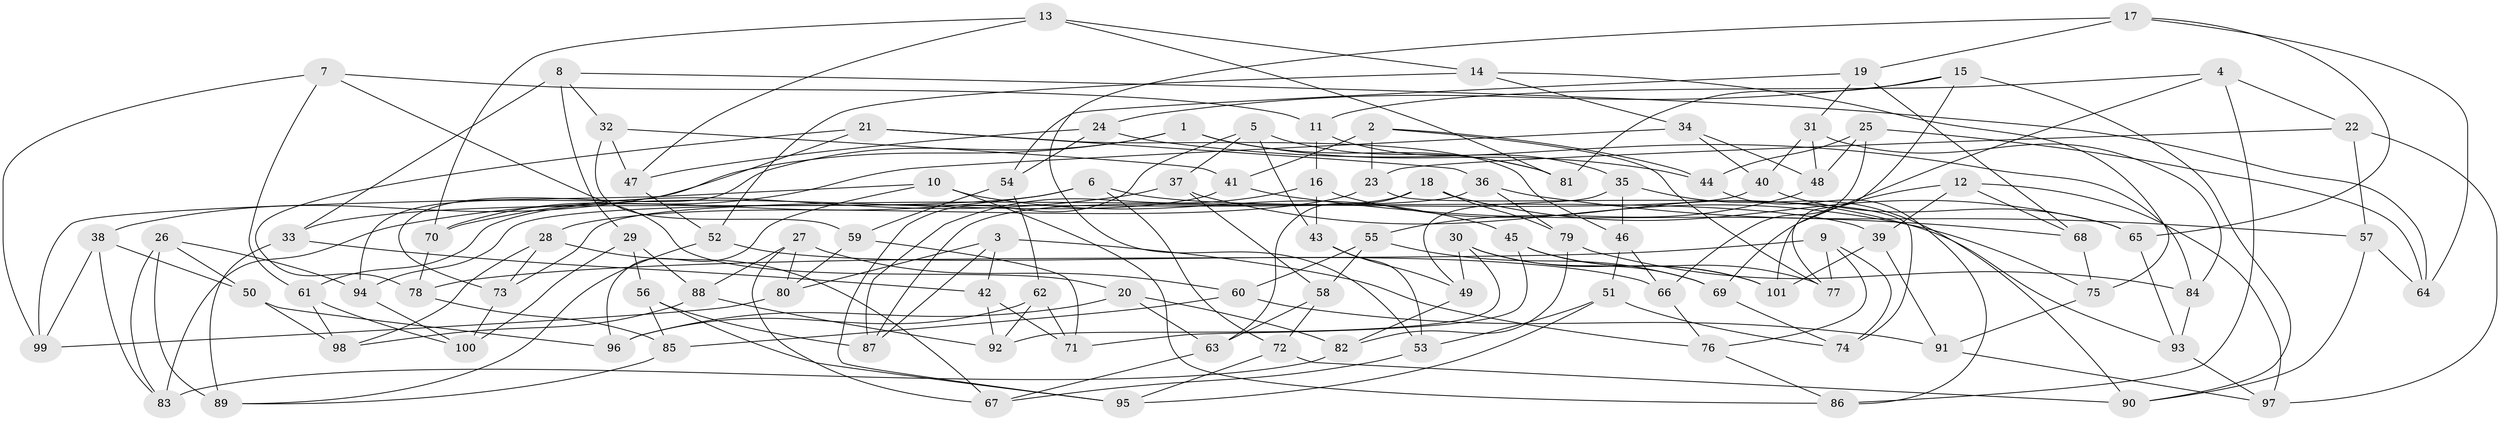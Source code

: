// coarse degree distribution, {6: 0.6031746031746031, 4: 0.3968253968253968}
// Generated by graph-tools (version 1.1) at 2025/42/03/06/25 10:42:25]
// undirected, 101 vertices, 202 edges
graph export_dot {
graph [start="1"]
  node [color=gray90,style=filled];
  1;
  2;
  3;
  4;
  5;
  6;
  7;
  8;
  9;
  10;
  11;
  12;
  13;
  14;
  15;
  16;
  17;
  18;
  19;
  20;
  21;
  22;
  23;
  24;
  25;
  26;
  27;
  28;
  29;
  30;
  31;
  32;
  33;
  34;
  35;
  36;
  37;
  38;
  39;
  40;
  41;
  42;
  43;
  44;
  45;
  46;
  47;
  48;
  49;
  50;
  51;
  52;
  53;
  54;
  55;
  56;
  57;
  58;
  59;
  60;
  61;
  62;
  63;
  64;
  65;
  66;
  67;
  68;
  69;
  70;
  71;
  72;
  73;
  74;
  75;
  76;
  77;
  78;
  79;
  80;
  81;
  82;
  83;
  84;
  85;
  86;
  87;
  88;
  89;
  90;
  91;
  92;
  93;
  94;
  95;
  96;
  97;
  98;
  99;
  100;
  101;
  1 -- 73;
  1 -- 44;
  1 -- 38;
  1 -- 81;
  2 -- 41;
  2 -- 44;
  2 -- 23;
  2 -- 77;
  3 -- 80;
  3 -- 42;
  3 -- 76;
  3 -- 87;
  4 -- 86;
  4 -- 101;
  4 -- 22;
  4 -- 11;
  5 -- 81;
  5 -- 43;
  5 -- 37;
  5 -- 95;
  6 -- 33;
  6 -- 72;
  6 -- 39;
  6 -- 83;
  7 -- 99;
  7 -- 11;
  7 -- 61;
  7 -- 20;
  8 -- 29;
  8 -- 32;
  8 -- 33;
  8 -- 64;
  9 -- 74;
  9 -- 77;
  9 -- 76;
  9 -- 78;
  10 -- 99;
  10 -- 45;
  10 -- 96;
  10 -- 86;
  11 -- 35;
  11 -- 16;
  12 -- 68;
  12 -- 69;
  12 -- 39;
  12 -- 97;
  13 -- 47;
  13 -- 70;
  13 -- 14;
  13 -- 81;
  14 -- 34;
  14 -- 52;
  14 -- 75;
  15 -- 81;
  15 -- 90;
  15 -- 77;
  15 -- 24;
  16 -- 43;
  16 -- 87;
  16 -- 93;
  17 -- 65;
  17 -- 64;
  17 -- 53;
  17 -- 19;
  18 -- 79;
  18 -- 63;
  18 -- 87;
  18 -- 65;
  19 -- 31;
  19 -- 54;
  19 -- 68;
  20 -- 82;
  20 -- 63;
  20 -- 96;
  21 -- 78;
  21 -- 94;
  21 -- 36;
  21 -- 46;
  22 -- 23;
  22 -- 57;
  22 -- 97;
  23 -- 74;
  23 -- 28;
  24 -- 84;
  24 -- 47;
  24 -- 54;
  25 -- 66;
  25 -- 48;
  25 -- 44;
  25 -- 64;
  26 -- 50;
  26 -- 94;
  26 -- 89;
  26 -- 83;
  27 -- 80;
  27 -- 60;
  27 -- 67;
  27 -- 88;
  28 -- 73;
  28 -- 67;
  28 -- 98;
  29 -- 56;
  29 -- 88;
  29 -- 100;
  30 -- 49;
  30 -- 101;
  30 -- 69;
  30 -- 92;
  31 -- 84;
  31 -- 48;
  31 -- 40;
  32 -- 41;
  32 -- 47;
  32 -- 59;
  33 -- 89;
  33 -- 42;
  34 -- 48;
  34 -- 40;
  34 -- 70;
  35 -- 90;
  35 -- 46;
  35 -- 49;
  36 -- 79;
  36 -- 94;
  36 -- 57;
  37 -- 58;
  37 -- 70;
  37 -- 75;
  38 -- 99;
  38 -- 83;
  38 -- 50;
  39 -- 91;
  39 -- 101;
  40 -- 73;
  40 -- 65;
  41 -- 68;
  41 -- 61;
  42 -- 92;
  42 -- 71;
  43 -- 49;
  43 -- 53;
  44 -- 86;
  45 -- 71;
  45 -- 101;
  45 -- 77;
  46 -- 66;
  46 -- 51;
  47 -- 52;
  48 -- 55;
  49 -- 82;
  50 -- 96;
  50 -- 98;
  51 -- 74;
  51 -- 95;
  51 -- 53;
  52 -- 89;
  52 -- 66;
  53 -- 67;
  54 -- 62;
  54 -- 59;
  55 -- 58;
  55 -- 60;
  55 -- 69;
  56 -- 87;
  56 -- 85;
  56 -- 95;
  57 -- 64;
  57 -- 90;
  58 -- 63;
  58 -- 72;
  59 -- 80;
  59 -- 71;
  60 -- 91;
  60 -- 85;
  61 -- 100;
  61 -- 98;
  62 -- 92;
  62 -- 96;
  62 -- 71;
  63 -- 67;
  65 -- 93;
  66 -- 76;
  68 -- 75;
  69 -- 74;
  70 -- 78;
  72 -- 90;
  72 -- 95;
  73 -- 100;
  75 -- 91;
  76 -- 86;
  78 -- 85;
  79 -- 82;
  79 -- 84;
  80 -- 99;
  82 -- 83;
  84 -- 93;
  85 -- 89;
  88 -- 92;
  88 -- 98;
  91 -- 97;
  93 -- 97;
  94 -- 100;
}
